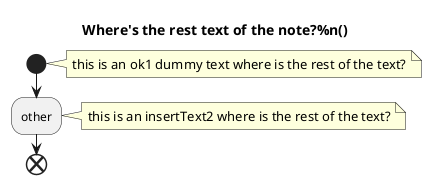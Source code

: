 {
  "sha1": "s67kkkqrokvfi93gmokm44tjy8dh77y",
  "insertion": {
    "when": "2024-06-04T17:28:44.710Z",
    "user": "plantuml@gmail.com"
  }
}
@startuml 
title Where's the rest text of the note?%n()
 
!definelong insertText1(foo)
ok1 foo text
!enddefinelong
 
!definelong insertText2
ok2 text
!enddefinelong
 
 
start
note right
this is an insertText1(dummy) where is the rest of the text?
end note
:other;
note right
this is an insertText2 where is the rest of the text?
end note
end  
@enduml
